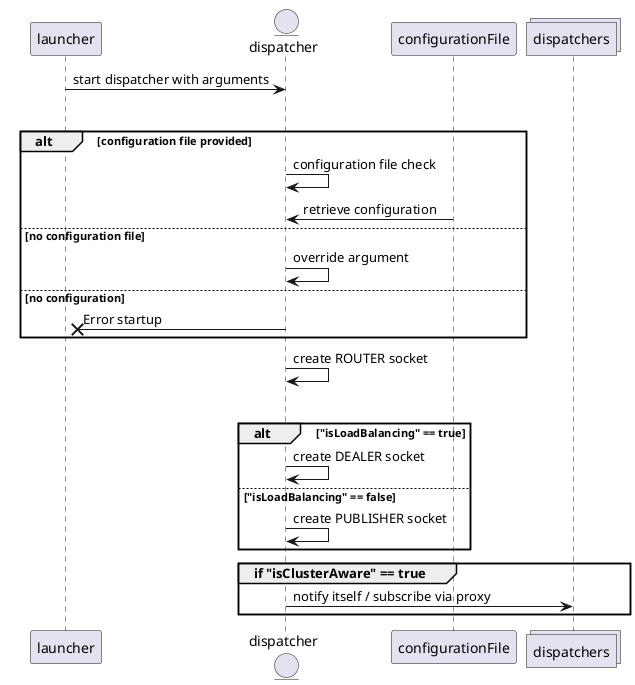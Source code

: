 @startuml


participant launcher order 10
entity dispatcher order 20
participant configurationFile order 30
collections dispatchers order 40

launcher -> dispatcher : start dispatcher with arguments

group 
    alt configuration file provided
        dispatcher -> dispatcher : configuration file check    
        dispatcher <- configurationFile : retrieve configuration
    else no configuration file
        dispatcher -> dispatcher : override argument
    else no configuration
        dispatcher -x launcher : Error startup
end

dispatcher -> dispatcher : create ROUTER socket

group startup

    alt "isLoadBalancing" == true
        dispatcher -> dispatcher : create DEALER socket
    else "isLoadBalancing" == false
        dispatcher -> dispatcher : create PUBLISHER socket

end
    group if "isClusterAware" == true
        dispatcher -> dispatchers : notify itself / subscribe via proxy
    end


@enduml

